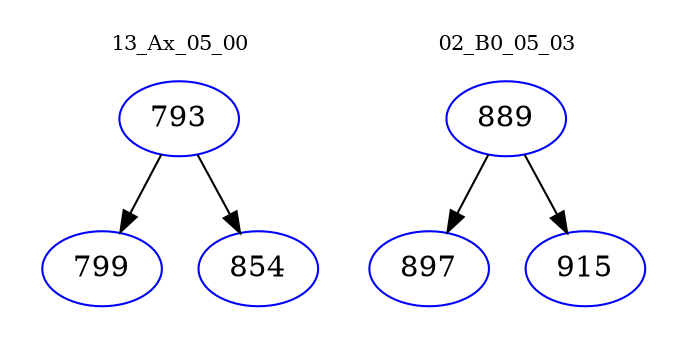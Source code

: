 digraph{
subgraph cluster_0 {
color = white
label = "13_Ax_05_00";
fontsize=10;
T0_793 [label="793", color="blue"]
T0_793 -> T0_799 [color="black"]
T0_799 [label="799", color="blue"]
T0_793 -> T0_854 [color="black"]
T0_854 [label="854", color="blue"]
}
subgraph cluster_1 {
color = white
label = "02_B0_05_03";
fontsize=10;
T1_889 [label="889", color="blue"]
T1_889 -> T1_897 [color="black"]
T1_897 [label="897", color="blue"]
T1_889 -> T1_915 [color="black"]
T1_915 [label="915", color="blue"]
}
}
